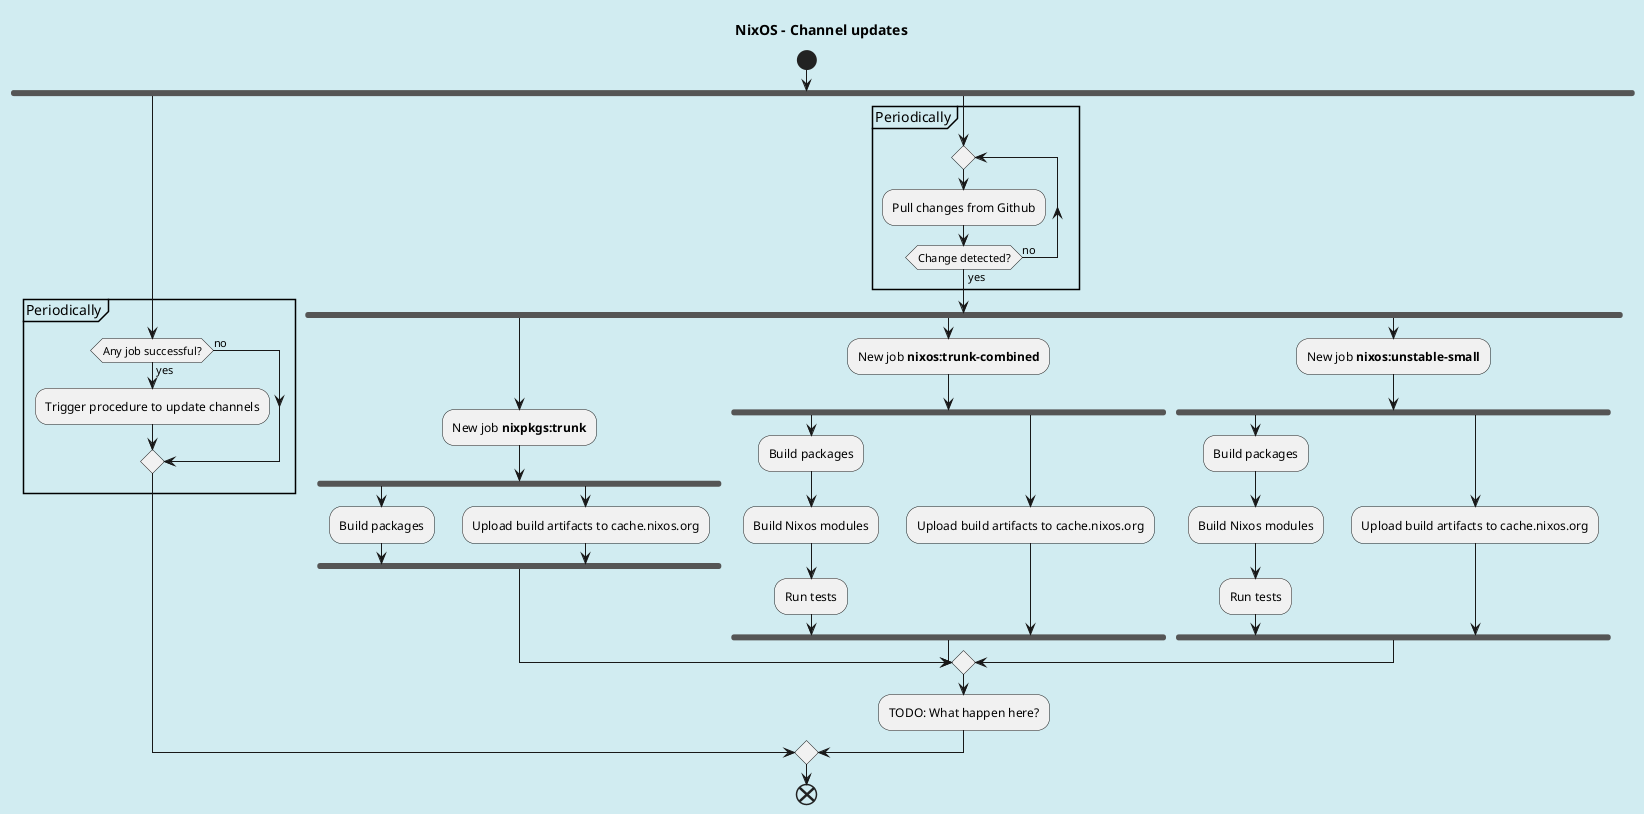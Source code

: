 @startuml
title NixOS - Channel updates
skinparam backgroundColor #d1ecf1

|#d1ecf1|Hydra|

start
  fork
    group Periodically
    if (Any job successful?) is (yes) then
      :Trigger procedure to update channels;
    else (no)
    endif
    end group
  fork again
    group Periodically
    repeat
      |Hydra|
      :Pull changes from Github;
    repeat while (Change detected?) is (no) not (yes)
    end group
    fork
      :New job **nixpkgs:trunk**;
      fork
        :Build packages;
      fork again
       :Upload build artifacts to cache.nixos.org;
      end fork
    fork again
     :New job **nixos:trunk-combined**;
      fork
        :Build packages;
        :Build Nixos modules;
        :Run tests;
      fork again
        :Upload build artifacts to cache.nixos.org;
      end fork
    fork again
      :New job **nixos:unstable-small**;
      fork
        :Build packages;
        :Build Nixos modules;
        :Run tests;
      fork again
        :Upload build artifacts to cache.nixos.org;
      end fork
    end merge

    :TODO: What happen here?;
  end merge

end
@enduml
